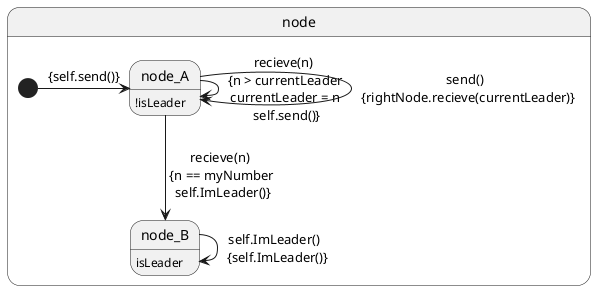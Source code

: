 @startuml

hide empty description

state node{
    state node_A : !isLeader

    state node_B : isLeader

    [*] -> node_A : {self.send()}
    node_A -> node_A : recieve(n) \n {n > currentLeader \n currentLeader = n \n self.send()}
    node_A -> node_A : send() \n {rightNode.recieve(currentLeader)}
    node_A --> node_B : recieve(n) \n {n == myNumber \n self.ImLeader()}
    node_B -> node_B : self.ImLeader() \n {self.ImLeader()}

}

@enduml